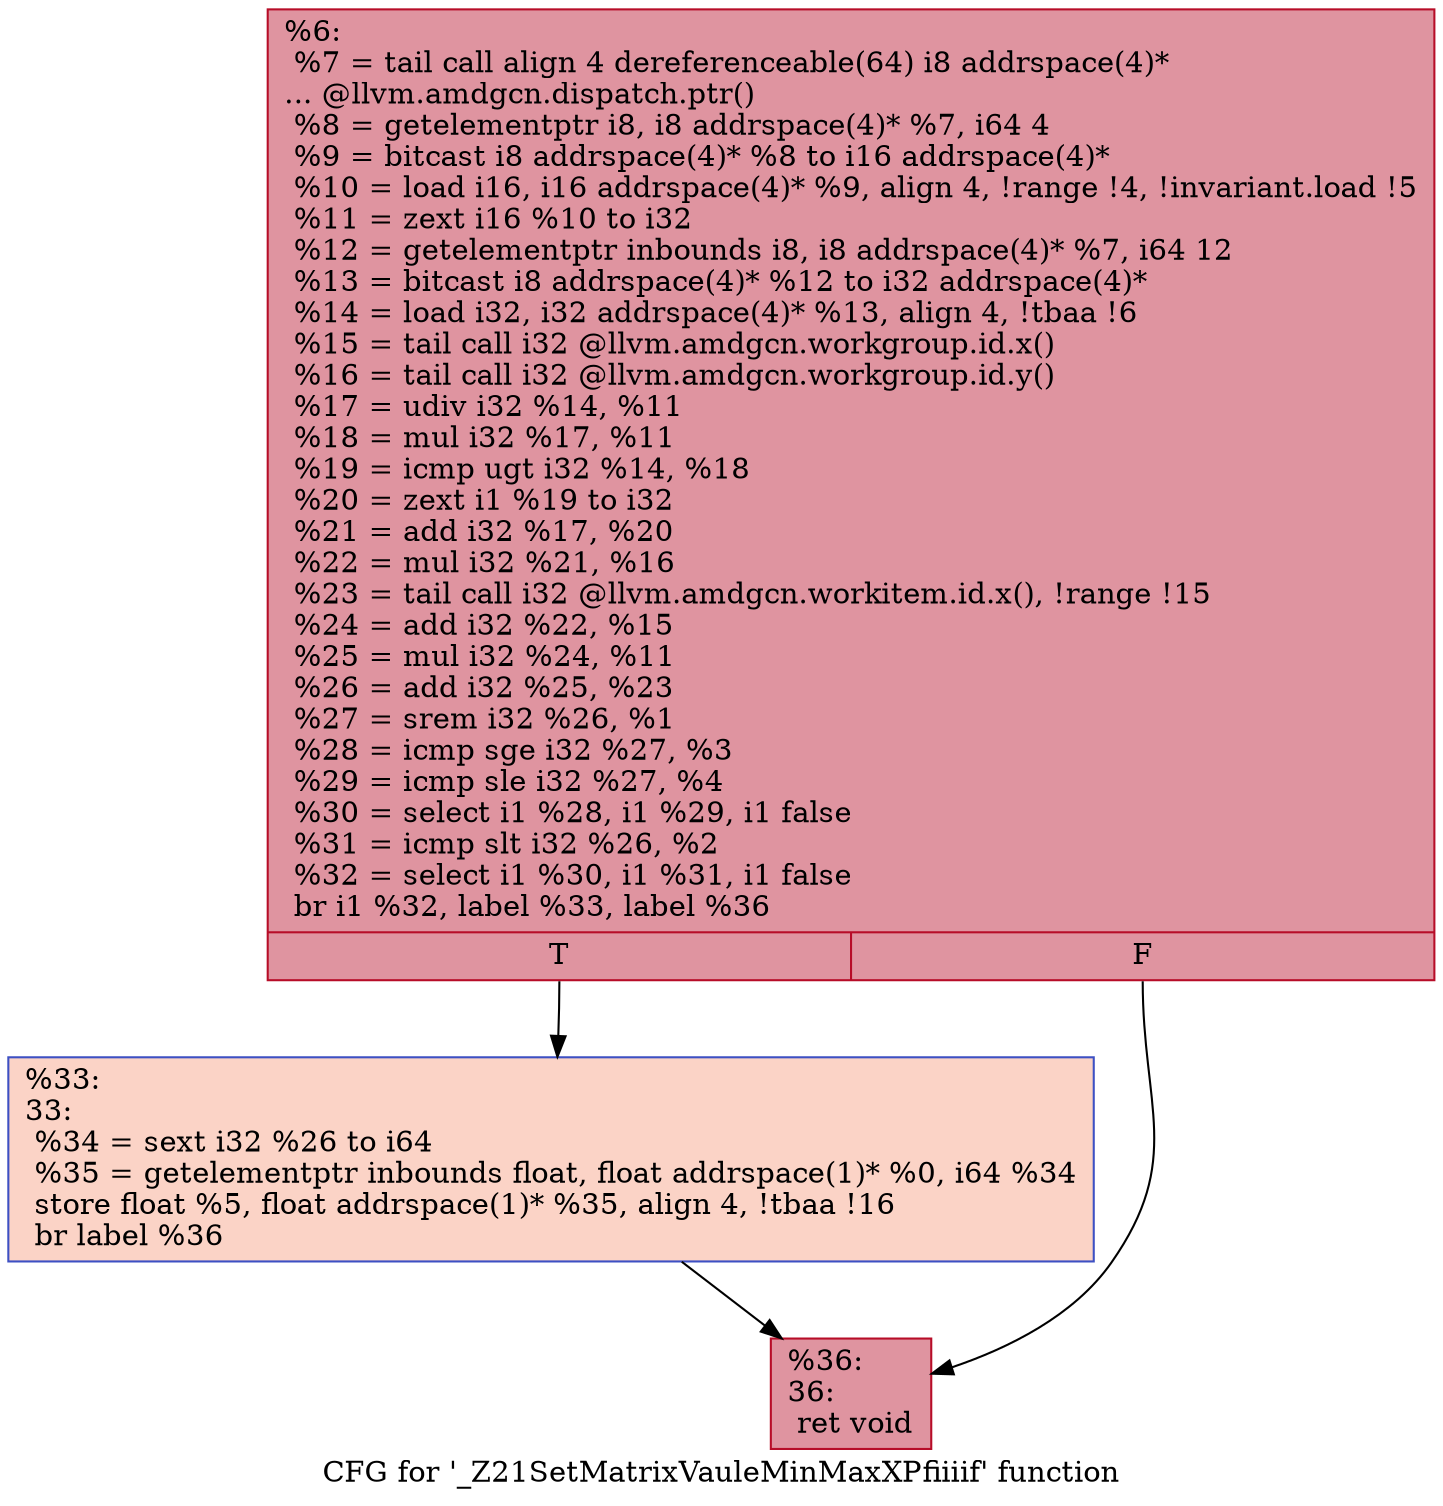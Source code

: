 digraph "CFG for '_Z21SetMatrixVauleMinMaxXPfiiiif' function" {
	label="CFG for '_Z21SetMatrixVauleMinMaxXPfiiiif' function";

	Node0x6209470 [shape=record,color="#b70d28ff", style=filled, fillcolor="#b70d2870",label="{%6:\l  %7 = tail call align 4 dereferenceable(64) i8 addrspace(4)*\l... @llvm.amdgcn.dispatch.ptr()\l  %8 = getelementptr i8, i8 addrspace(4)* %7, i64 4\l  %9 = bitcast i8 addrspace(4)* %8 to i16 addrspace(4)*\l  %10 = load i16, i16 addrspace(4)* %9, align 4, !range !4, !invariant.load !5\l  %11 = zext i16 %10 to i32\l  %12 = getelementptr inbounds i8, i8 addrspace(4)* %7, i64 12\l  %13 = bitcast i8 addrspace(4)* %12 to i32 addrspace(4)*\l  %14 = load i32, i32 addrspace(4)* %13, align 4, !tbaa !6\l  %15 = tail call i32 @llvm.amdgcn.workgroup.id.x()\l  %16 = tail call i32 @llvm.amdgcn.workgroup.id.y()\l  %17 = udiv i32 %14, %11\l  %18 = mul i32 %17, %11\l  %19 = icmp ugt i32 %14, %18\l  %20 = zext i1 %19 to i32\l  %21 = add i32 %17, %20\l  %22 = mul i32 %21, %16\l  %23 = tail call i32 @llvm.amdgcn.workitem.id.x(), !range !15\l  %24 = add i32 %22, %15\l  %25 = mul i32 %24, %11\l  %26 = add i32 %25, %23\l  %27 = srem i32 %26, %1\l  %28 = icmp sge i32 %27, %3\l  %29 = icmp sle i32 %27, %4\l  %30 = select i1 %28, i1 %29, i1 false\l  %31 = icmp slt i32 %26, %2\l  %32 = select i1 %30, i1 %31, i1 false\l  br i1 %32, label %33, label %36\l|{<s0>T|<s1>F}}"];
	Node0x6209470:s0 -> Node0x620b2e0;
	Node0x6209470:s1 -> Node0x620b370;
	Node0x620b2e0 [shape=record,color="#3d50c3ff", style=filled, fillcolor="#f59c7d70",label="{%33:\l33:                                               \l  %34 = sext i32 %26 to i64\l  %35 = getelementptr inbounds float, float addrspace(1)* %0, i64 %34\l  store float %5, float addrspace(1)* %35, align 4, !tbaa !16\l  br label %36\l}"];
	Node0x620b2e0 -> Node0x620b370;
	Node0x620b370 [shape=record,color="#b70d28ff", style=filled, fillcolor="#b70d2870",label="{%36:\l36:                                               \l  ret void\l}"];
}
